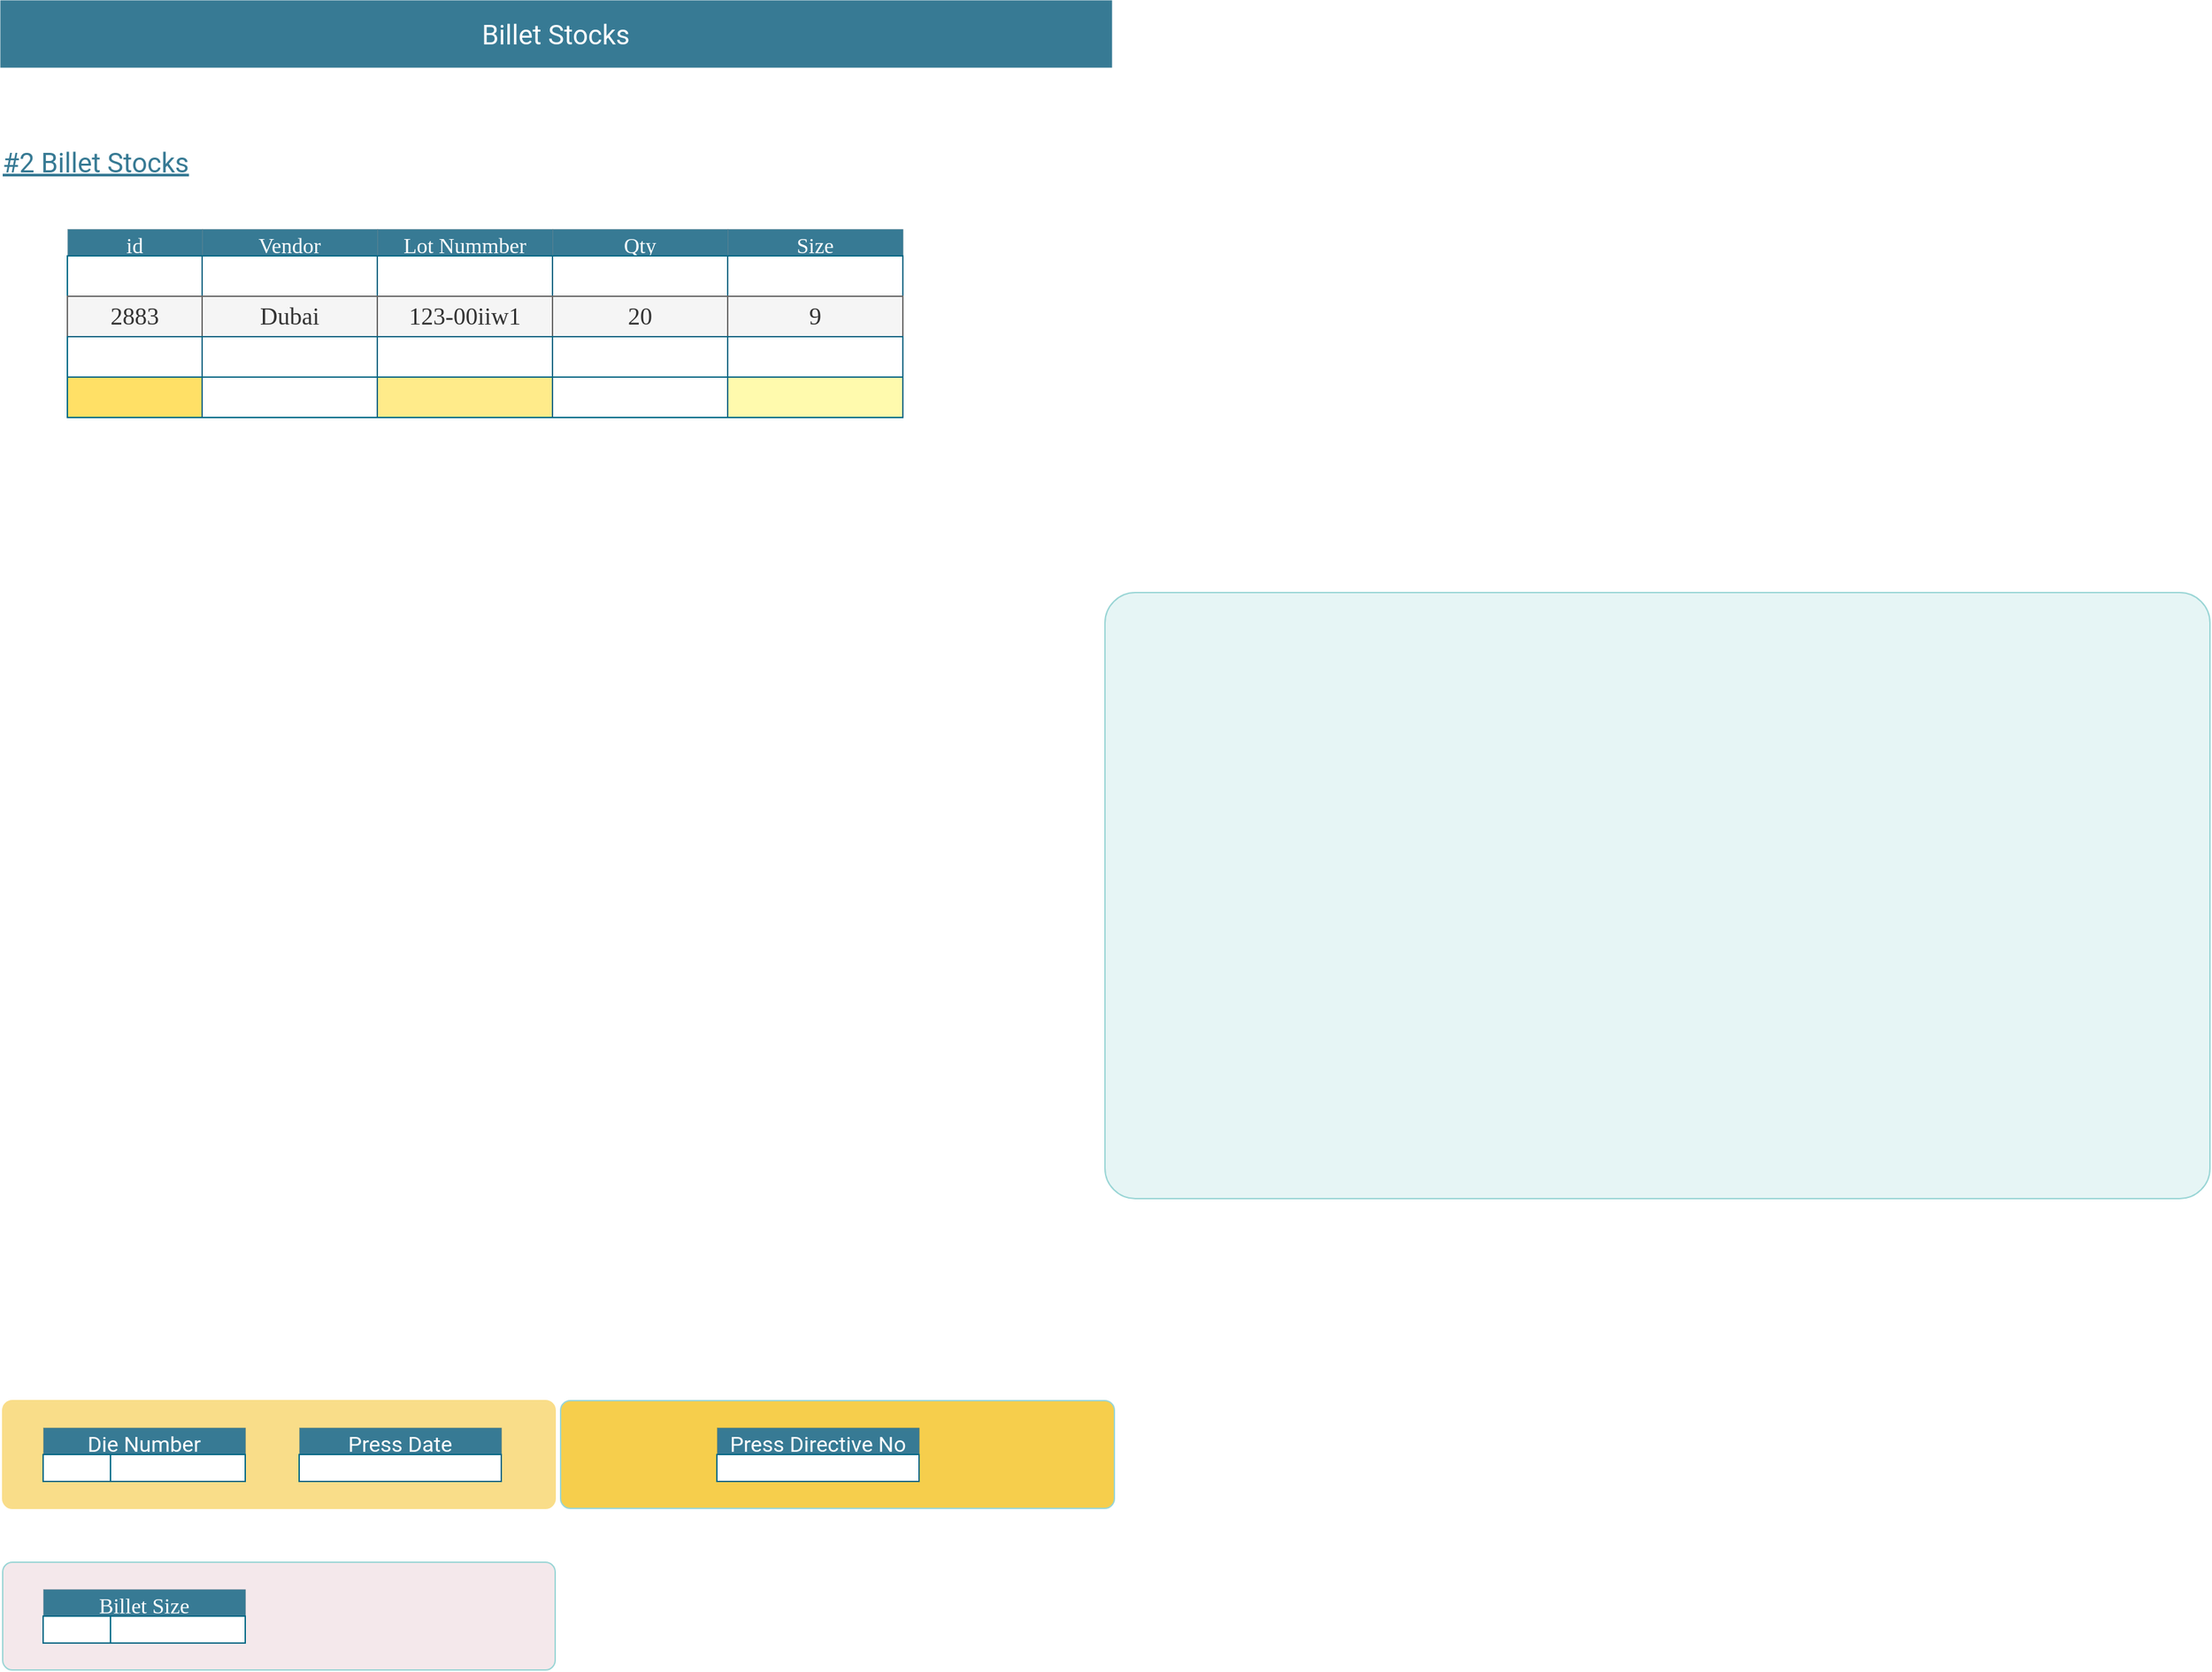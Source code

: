 <mxfile version="26.0.9">
  <diagram id="Gz92kaDBu5tP0qBZvZyI" name="ページ1">
    <mxGraphModel dx="988" dy="573" grid="1" gridSize="10" guides="1" tooltips="1" connect="1" arrows="1" fold="1" page="1" pageScale="1" pageWidth="827" pageHeight="1169" math="0" shadow="0">
      <root>
        <mxCell id="0" />
        <mxCell id="1" parent="0" />
        <mxCell id="eECiYjA0cPCtBfQXOjN3-60" value="" style="rounded=1;whiteSpace=wrap;html=1;fontSize=20;fontColor=#006885;fillColor=#E6F5F5;strokeWidth=1;arcSize=5;strokeColor=#99D5D5;" parent="1" vertex="1">
          <mxGeometry x="820" y="550" width="820" height="450" as="geometry" />
        </mxCell>
        <mxCell id="2" value="&lt;font face=&quot;Roboto&quot; color=&quot;#ffffff&quot;&gt;&lt;span style=&quot;font-size: 20px;&quot;&gt;Billet Stocks&lt;/span&gt;&lt;/font&gt;" style="rounded=0;whiteSpace=wrap;html=1;fillColor=#377A94;strokeColor=none;strokeWidth=0;" parent="1" vertex="1">
          <mxGeometry y="110" width="825" height="50" as="geometry" />
        </mxCell>
        <mxCell id="9" value="&lt;font face=&quot;Roboto&quot; color=&quot;#377a94&quot;&gt;&lt;u style=&quot;&quot;&gt;#2 Billet Stocks&lt;/u&gt;&lt;/font&gt;" style="text;html=1;strokeColor=none;fillColor=none;align=left;verticalAlign=middle;whiteSpace=wrap;rounded=0;fontSize=20;fontColor=#FFFFFF;" parent="1" vertex="1">
          <mxGeometry y="210" width="240" height="40" as="geometry" />
        </mxCell>
        <mxCell id="10" value="" style="rounded=1;whiteSpace=wrap;html=1;fontSize=20;fontColor=#006885;fillColor=#F9DD89;strokeWidth=1;arcSize=9;strokeColor=#F9DD89;" parent="1" vertex="1">
          <mxGeometry x="2" y="1150" width="410" height="80" as="geometry" />
        </mxCell>
        <mxCell id="11" value="&lt;font style=&quot;font-size: 16px;&quot; data-font-src=&quot;https://fonts.googleapis.com/css?family=Roboto&quot; face=&quot;Roboto&quot; color=&quot;#ffffff&quot;&gt;Die Number&lt;/font&gt;" style="rounded=0;whiteSpace=wrap;html=1;strokeWidth=0;fontSize=20;fontColor=#006885;fillColor=#377A94;" parent="1" vertex="1">
          <mxGeometry x="32" y="1170" width="150" height="20" as="geometry" />
        </mxCell>
        <mxCell id="26" value="" style="rounded=0;whiteSpace=wrap;html=1;strokeColor=#006885;" parent="1" vertex="1">
          <mxGeometry x="32" y="1190" width="50" height="20" as="geometry" />
        </mxCell>
        <mxCell id="27" value="" style="rounded=0;whiteSpace=wrap;html=1;strokeColor=#006885;" parent="1" vertex="1">
          <mxGeometry x="82" y="1190" width="100" height="20" as="geometry" />
        </mxCell>
        <mxCell id="28" value="&lt;font face=&quot;Roboto&quot; color=&quot;#ffffff&quot;&gt;&lt;span style=&quot;font-size: 16px;&quot;&gt;Press Date&lt;/span&gt;&lt;/font&gt;" style="rounded=0;whiteSpace=wrap;html=1;strokeWidth=0;fontSize=20;fontColor=#006885;fillColor=#377A94;" parent="1" vertex="1">
          <mxGeometry x="222" y="1170" width="150" height="20" as="geometry" />
        </mxCell>
        <mxCell id="29" value="" style="rounded=0;whiteSpace=wrap;html=1;strokeColor=#006885;" parent="1" vertex="1">
          <mxGeometry x="222" y="1190" width="150" height="20" as="geometry" />
        </mxCell>
        <mxCell id="30" value="" style="rounded=1;whiteSpace=wrap;html=1;fontSize=20;fontColor=#006885;fillColor=#F6CE4C;strokeWidth=1;arcSize=9;strokeColor=#99D5D5;" parent="1" vertex="1">
          <mxGeometry x="416" y="1150" width="411" height="80" as="geometry" />
        </mxCell>
        <mxCell id="31" value="&lt;font face=&quot;Roboto&quot; color=&quot;#ffffff&quot;&gt;&lt;span style=&quot;font-size: 16px;&quot;&gt;Press Directive No&lt;/span&gt;&lt;/font&gt;" style="rounded=0;whiteSpace=wrap;html=1;strokeWidth=0;fontSize=20;fontColor=#006885;fillColor=#377A94;" parent="1" vertex="1">
          <mxGeometry x="532" y="1170" width="150" height="20" as="geometry" />
        </mxCell>
        <mxCell id="32" value="" style="rounded=0;whiteSpace=wrap;html=1;strokeColor=#006885;" parent="1" vertex="1">
          <mxGeometry x="532" y="1190" width="150" height="20" as="geometry" />
        </mxCell>
        <mxCell id="33" value="" style="rounded=1;whiteSpace=wrap;html=1;fontSize=20;fontColor=#006885;fillColor=#F4E8EB;strokeWidth=1;arcSize=9;strokeColor=#99D5D5;" parent="1" vertex="1">
          <mxGeometry x="2" y="1270" width="410" height="80" as="geometry" />
        </mxCell>
        <mxCell id="34" value="&lt;font face=&quot;Roboto-Light&quot; style=&quot;font-size: 16px;&quot; data-font-src=&quot;https://fonts.googleapis.com/css?family=Roboto-Light&quot; color=&quot;#ffffff&quot;&gt;Billet Size&lt;/font&gt;" style="rounded=0;whiteSpace=wrap;html=1;strokeWidth=0;fontSize=20;fontColor=#006885;fillColor=#377A94;" parent="1" vertex="1">
          <mxGeometry x="32" y="1290" width="150" height="20" as="geometry" />
        </mxCell>
        <mxCell id="35" value="" style="rounded=0;whiteSpace=wrap;html=1;strokeColor=#006885;" parent="1" vertex="1">
          <mxGeometry x="32" y="1310" width="50" height="20" as="geometry" />
        </mxCell>
        <mxCell id="36" value="" style="rounded=0;whiteSpace=wrap;html=1;strokeColor=#006885;" parent="1" vertex="1">
          <mxGeometry x="82" y="1310" width="100" height="20" as="geometry" />
        </mxCell>
        <mxCell id="eECiYjA0cPCtBfQXOjN3-50" value="&lt;font face=&quot;Roboto-light&quot; style=&quot;font-size: 16px;&quot; data-font-src=&quot;https://fonts.googleapis.com/css?family=Roboto-light&quot; color=&quot;#ffffff&quot;&gt;id&lt;/font&gt;" style="rounded=0;whiteSpace=wrap;html=1;strokeWidth=0;fontSize=20;fontColor=#006885;fillColor=#377A94;" parent="1" vertex="1">
          <mxGeometry x="50" y="280" width="100" height="20" as="geometry" />
        </mxCell>
        <mxCell id="eECiYjA0cPCtBfQXOjN3-51" value="&lt;font face=&quot;Roboto-light&quot; color=&quot;#ffffff&quot;&gt;&lt;span style=&quot;font-size: 16px;&quot;&gt;Lot Nummber&lt;/span&gt;&lt;/font&gt;" style="rounded=0;whiteSpace=wrap;html=1;strokeWidth=0;fontSize=20;fontColor=#006885;fillColor=#377A94;" parent="1" vertex="1">
          <mxGeometry x="280" y="280" width="130" height="20" as="geometry" />
        </mxCell>
        <mxCell id="eECiYjA0cPCtBfQXOjN3-52" value="" style="rounded=0;whiteSpace=wrap;html=1;strokeColor=#006885;" parent="1" vertex="1">
          <mxGeometry x="50" y="300" width="100" height="30" as="geometry" />
        </mxCell>
        <mxCell id="eECiYjA0cPCtBfQXOjN3-53" value="" style="rounded=0;whiteSpace=wrap;html=1;strokeColor=#006885;" parent="1" vertex="1">
          <mxGeometry x="280" y="300" width="130" height="30" as="geometry" />
        </mxCell>
        <mxCell id="eECiYjA0cPCtBfQXOjN3-54" value="2883" style="rounded=0;whiteSpace=wrap;html=1;strokeColor=#666666;fillColor=#f5f5f5;fontColor=#333333;fontFamily=Roboto Mono;fontSize=18;" parent="1" vertex="1">
          <mxGeometry x="50" y="330" width="100" height="30" as="geometry" />
        </mxCell>
        <mxCell id="eECiYjA0cPCtBfQXOjN3-55" value="&lt;font face=&quot;Roboto Mono&quot;&gt;123-00iiw1&lt;/font&gt;" style="rounded=0;whiteSpace=wrap;html=1;strokeColor=#666666;fillColor=#f5f5f5;fontColor=#333333;fontFamily=Roboto Mono;fontSize=18;" parent="1" vertex="1">
          <mxGeometry x="280" y="330" width="130" height="30" as="geometry" />
        </mxCell>
        <mxCell id="eECiYjA0cPCtBfQXOjN3-56" value="" style="rounded=0;whiteSpace=wrap;html=1;strokeColor=#006885;" parent="1" vertex="1">
          <mxGeometry x="50" y="360" width="100" height="30" as="geometry" />
        </mxCell>
        <mxCell id="eECiYjA0cPCtBfQXOjN3-57" value="" style="rounded=0;whiteSpace=wrap;html=1;strokeColor=#006885;" parent="1" vertex="1">
          <mxGeometry x="280" y="360" width="130" height="30" as="geometry" />
        </mxCell>
        <mxCell id="eECiYjA0cPCtBfQXOjN3-58" value="" style="rounded=0;whiteSpace=wrap;html=1;strokeColor=#006885;fillColor=#FFE066;" parent="1" vertex="1">
          <mxGeometry x="50" y="390" width="100" height="30" as="geometry" />
        </mxCell>
        <mxCell id="eECiYjA0cPCtBfQXOjN3-59" value="" style="rounded=0;whiteSpace=wrap;html=1;strokeColor=#006885;fillColor=#FFEB8A;" parent="1" vertex="1">
          <mxGeometry x="280" y="390" width="130" height="30" as="geometry" />
        </mxCell>
        <mxCell id="eECiYjA0cPCtBfQXOjN3-61" value="&lt;font face=&quot;Roboto-light&quot; color=&quot;#ffffff&quot;&gt;&lt;span style=&quot;font-size: 16px;&quot;&gt;Qty&lt;/span&gt;&lt;/font&gt;" style="rounded=0;whiteSpace=wrap;html=1;strokeWidth=0;fontSize=20;fontColor=#006885;fillColor=#377A94;" parent="1" vertex="1">
          <mxGeometry x="410" y="280" width="130" height="20" as="geometry" />
        </mxCell>
        <mxCell id="eECiYjA0cPCtBfQXOjN3-62" value="" style="rounded=0;whiteSpace=wrap;html=1;strokeColor=#006885;" parent="1" vertex="1">
          <mxGeometry x="410" y="300" width="130" height="30" as="geometry" />
        </mxCell>
        <mxCell id="eECiYjA0cPCtBfQXOjN3-63" value="20" style="rounded=0;whiteSpace=wrap;html=1;strokeColor=#666666;fillColor=#f5f5f5;fontColor=#333333;fontFamily=Roboto Mono;fontSize=18;" parent="1" vertex="1">
          <mxGeometry x="410" y="330" width="130" height="30" as="geometry" />
        </mxCell>
        <mxCell id="eECiYjA0cPCtBfQXOjN3-64" value="" style="rounded=0;whiteSpace=wrap;html=1;strokeColor=#006885;" parent="1" vertex="1">
          <mxGeometry x="410" y="360" width="130" height="30" as="geometry" />
        </mxCell>
        <mxCell id="eECiYjA0cPCtBfQXOjN3-65" value="" style="rounded=0;whiteSpace=wrap;html=1;strokeColor=#006885;" parent="1" vertex="1">
          <mxGeometry x="410" y="390" width="130" height="30" as="geometry" />
        </mxCell>
        <mxCell id="eECiYjA0cPCtBfQXOjN3-66" value="&lt;font face=&quot;Roboto-light&quot; color=&quot;#ffffff&quot;&gt;&lt;span style=&quot;font-size: 16px;&quot;&gt;Size&lt;/span&gt;&lt;/font&gt;" style="rounded=0;whiteSpace=wrap;html=1;strokeWidth=0;fontSize=20;fontColor=#006885;fillColor=#377A94;" parent="1" vertex="1">
          <mxGeometry x="540" y="280" width="130" height="20" as="geometry" />
        </mxCell>
        <mxCell id="eECiYjA0cPCtBfQXOjN3-67" value="" style="rounded=0;whiteSpace=wrap;html=1;strokeColor=#006885;" parent="1" vertex="1">
          <mxGeometry x="540" y="300" width="130" height="30" as="geometry" />
        </mxCell>
        <mxCell id="eECiYjA0cPCtBfQXOjN3-68" value="9" style="rounded=0;whiteSpace=wrap;html=1;strokeColor=#666666;fillColor=#f5f5f5;fontColor=#333333;fontFamily=Roboto Mono;fontSize=18;" parent="1" vertex="1">
          <mxGeometry x="540" y="330" width="130" height="30" as="geometry" />
        </mxCell>
        <mxCell id="eECiYjA0cPCtBfQXOjN3-69" value="" style="rounded=0;whiteSpace=wrap;html=1;strokeColor=#006885;" parent="1" vertex="1">
          <mxGeometry x="540" y="360" width="130" height="30" as="geometry" />
        </mxCell>
        <mxCell id="eECiYjA0cPCtBfQXOjN3-70" value="" style="rounded=0;whiteSpace=wrap;html=1;strokeColor=#006885;fillColor=#FFFAAD;" parent="1" vertex="1">
          <mxGeometry x="540" y="390" width="130" height="30" as="geometry" />
        </mxCell>
        <mxCell id="eECiYjA0cPCtBfQXOjN3-78" value="&lt;font face=&quot;Roboto-light&quot; color=&quot;#ffffff&quot;&gt;&lt;span style=&quot;font-size: 16px;&quot;&gt;Vendor&lt;/span&gt;&lt;/font&gt;" style="rounded=0;whiteSpace=wrap;html=1;strokeWidth=0;fontSize=20;fontColor=#006885;fillColor=#377A94;" parent="1" vertex="1">
          <mxGeometry x="150" y="280" width="130" height="20" as="geometry" />
        </mxCell>
        <mxCell id="eECiYjA0cPCtBfQXOjN3-79" value="" style="rounded=0;whiteSpace=wrap;html=1;strokeColor=#006885;" parent="1" vertex="1">
          <mxGeometry x="150" y="300" width="130" height="30" as="geometry" />
        </mxCell>
        <mxCell id="eECiYjA0cPCtBfQXOjN3-80" value="Dubai" style="rounded=0;whiteSpace=wrap;html=1;strokeColor=#666666;fillColor=#f5f5f5;fontColor=#333333;fontFamily=Roboto Mono;fontSize=18;" parent="1" vertex="1">
          <mxGeometry x="150" y="330" width="130" height="30" as="geometry" />
        </mxCell>
        <mxCell id="eECiYjA0cPCtBfQXOjN3-81" value="" style="rounded=0;whiteSpace=wrap;html=1;strokeColor=#006885;" parent="1" vertex="1">
          <mxGeometry x="150" y="360" width="130" height="30" as="geometry" />
        </mxCell>
        <mxCell id="eECiYjA0cPCtBfQXOjN3-82" value="" style="rounded=0;whiteSpace=wrap;html=1;strokeColor=#006885;" parent="1" vertex="1">
          <mxGeometry x="150" y="390" width="130" height="30" as="geometry" />
        </mxCell>
      </root>
    </mxGraphModel>
  </diagram>
</mxfile>
